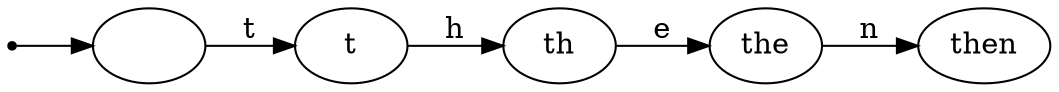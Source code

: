 digraph abstract {
  rankdir=LR;
  node  [shape=ellipse];
  start [shape=point, label=""];
  empty [label=""];
  then [shape=ellipse];
  start->empty;
  empty->t [label=t];
  t->th [label=h];
  th->the [label=e];
  the->then [label=n];
}

